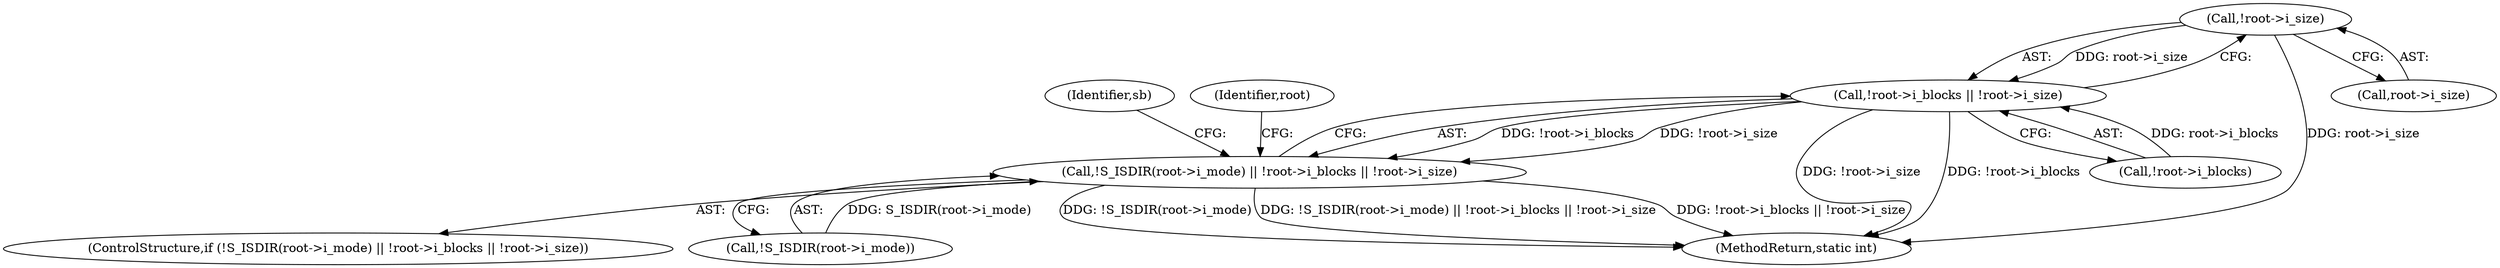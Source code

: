 digraph "0_linux_be0726d33cb8f411945884664924bed3cb8c70ee_0@pointer" {
"1001244" [label="(Call,!root->i_size)"];
"1001239" [label="(Call,!root->i_blocks || !root->i_size)"];
"1001233" [label="(Call,!S_ISDIR(root->i_mode) || !root->i_blocks || !root->i_size)"];
"1001232" [label="(ControlStructure,if (!S_ISDIR(root->i_mode) || !root->i_blocks || !root->i_size))"];
"1001382" [label="(MethodReturn,static int)"];
"1001258" [label="(Identifier,sb)"];
"1001240" [label="(Call,!root->i_blocks)"];
"1001239" [label="(Call,!root->i_blocks || !root->i_size)"];
"1001245" [label="(Call,root->i_size)"];
"1001233" [label="(Call,!S_ISDIR(root->i_mode) || !root->i_blocks || !root->i_size)"];
"1001250" [label="(Identifier,root)"];
"1001234" [label="(Call,!S_ISDIR(root->i_mode))"];
"1001244" [label="(Call,!root->i_size)"];
"1001244" -> "1001239"  [label="AST: "];
"1001244" -> "1001245"  [label="CFG: "];
"1001245" -> "1001244"  [label="AST: "];
"1001239" -> "1001244"  [label="CFG: "];
"1001244" -> "1001382"  [label="DDG: root->i_size"];
"1001244" -> "1001239"  [label="DDG: root->i_size"];
"1001239" -> "1001233"  [label="AST: "];
"1001239" -> "1001240"  [label="CFG: "];
"1001240" -> "1001239"  [label="AST: "];
"1001233" -> "1001239"  [label="CFG: "];
"1001239" -> "1001382"  [label="DDG: !root->i_size"];
"1001239" -> "1001382"  [label="DDG: !root->i_blocks"];
"1001239" -> "1001233"  [label="DDG: !root->i_blocks"];
"1001239" -> "1001233"  [label="DDG: !root->i_size"];
"1001240" -> "1001239"  [label="DDG: root->i_blocks"];
"1001233" -> "1001232"  [label="AST: "];
"1001233" -> "1001234"  [label="CFG: "];
"1001234" -> "1001233"  [label="AST: "];
"1001250" -> "1001233"  [label="CFG: "];
"1001258" -> "1001233"  [label="CFG: "];
"1001233" -> "1001382"  [label="DDG: !S_ISDIR(root->i_mode) || !root->i_blocks || !root->i_size"];
"1001233" -> "1001382"  [label="DDG: !root->i_blocks || !root->i_size"];
"1001233" -> "1001382"  [label="DDG: !S_ISDIR(root->i_mode)"];
"1001234" -> "1001233"  [label="DDG: S_ISDIR(root->i_mode)"];
}
